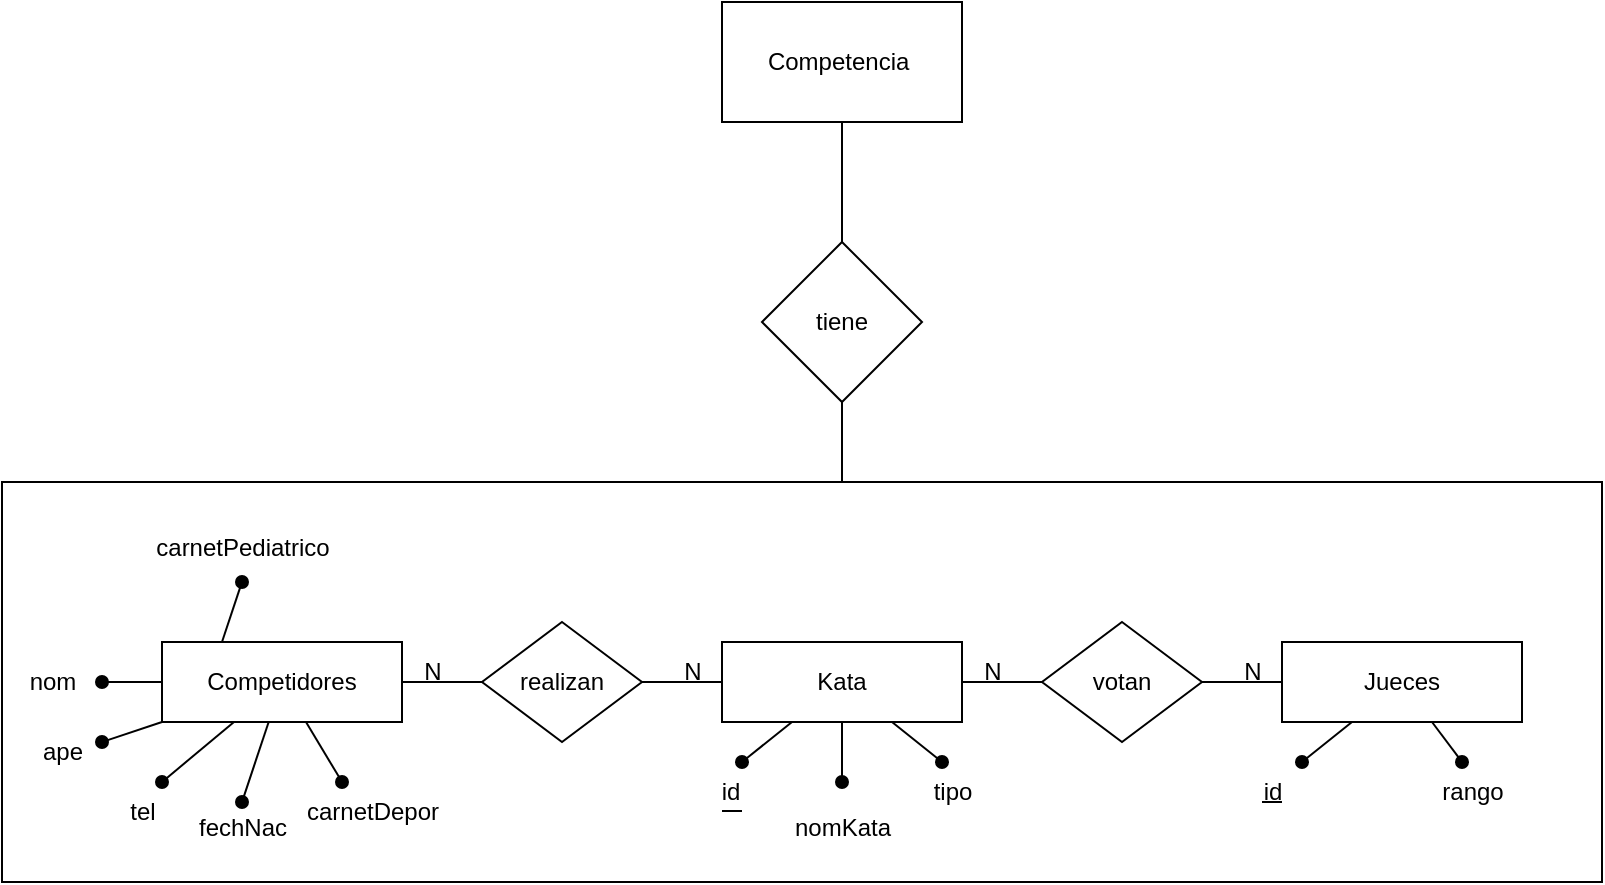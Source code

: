 <mxfile version="21.3.7" type="onedrive">
  <diagram name="Página-1" id="95OWY1yjbp0VEp1q1nK4">
    <mxGraphModel grid="1" page="1" gridSize="10" guides="1" tooltips="1" connect="1" arrows="1" fold="1" pageScale="1" pageWidth="827" pageHeight="1169" math="0" shadow="0">
      <root>
        <mxCell id="0" />
        <mxCell id="1" parent="0" />
        <mxCell id="bdPyT76YtSCOlAOHH2gq-1" value="Competencia&amp;nbsp;" style="rounded=0;whiteSpace=wrap;html=1;" vertex="1" parent="1">
          <mxGeometry x="360" width="120" height="60" as="geometry" />
        </mxCell>
        <mxCell id="bdPyT76YtSCOlAOHH2gq-2" value="tiene" style="rhombus;whiteSpace=wrap;html=1;" vertex="1" parent="1">
          <mxGeometry x="380" y="120" width="80" height="80" as="geometry" />
        </mxCell>
        <mxCell id="bdPyT76YtSCOlAOHH2gq-3" value="" style="endArrow=none;html=1;rounded=0;entryX=0.5;entryY=1;entryDx=0;entryDy=0;" edge="1" parent="1" source="bdPyT76YtSCOlAOHH2gq-2" target="bdPyT76YtSCOlAOHH2gq-1">
          <mxGeometry width="50" height="50" relative="1" as="geometry">
            <mxPoint x="380" y="310" as="sourcePoint" />
            <mxPoint x="430" y="260" as="targetPoint" />
          </mxGeometry>
        </mxCell>
        <mxCell id="bdPyT76YtSCOlAOHH2gq-4" value="Competidores" style="rounded=0;whiteSpace=wrap;html=1;" vertex="1" parent="1">
          <mxGeometry x="80" y="320" width="120" height="40" as="geometry" />
        </mxCell>
        <mxCell id="bdPyT76YtSCOlAOHH2gq-5" value="Kata" style="rounded=0;whiteSpace=wrap;html=1;" vertex="1" parent="1">
          <mxGeometry x="360" y="320" width="120" height="40" as="geometry" />
        </mxCell>
        <mxCell id="bdPyT76YtSCOlAOHH2gq-6" value="Jueces" style="rounded=0;whiteSpace=wrap;html=1;" vertex="1" parent="1">
          <mxGeometry x="640" y="320" width="120" height="40" as="geometry" />
        </mxCell>
        <mxCell id="bdPyT76YtSCOlAOHH2gq-7" value="realizan" style="rhombus;whiteSpace=wrap;html=1;" vertex="1" parent="1">
          <mxGeometry x="240" y="310" width="80" height="60" as="geometry" />
        </mxCell>
        <mxCell id="bdPyT76YtSCOlAOHH2gq-8" value="votan" style="rhombus;whiteSpace=wrap;html=1;" vertex="1" parent="1">
          <mxGeometry x="520" y="310" width="80" height="60" as="geometry" />
        </mxCell>
        <mxCell id="bdPyT76YtSCOlAOHH2gq-9" value="" style="endArrow=none;html=1;rounded=0;exitX=1;exitY=0.5;exitDx=0;exitDy=0;entryX=0;entryY=0.5;entryDx=0;entryDy=0;" edge="1" parent="1" source="bdPyT76YtSCOlAOHH2gq-4" target="bdPyT76YtSCOlAOHH2gq-7">
          <mxGeometry width="50" height="50" relative="1" as="geometry">
            <mxPoint x="380" y="390" as="sourcePoint" />
            <mxPoint x="430" y="340" as="targetPoint" />
          </mxGeometry>
        </mxCell>
        <mxCell id="bdPyT76YtSCOlAOHH2gq-10" value="" style="endArrow=none;html=1;rounded=0;exitX=1;exitY=0.5;exitDx=0;exitDy=0;entryX=0;entryY=0.5;entryDx=0;entryDy=0;" edge="1" parent="1" source="bdPyT76YtSCOlAOHH2gq-7" target="bdPyT76YtSCOlAOHH2gq-5">
          <mxGeometry width="50" height="50" relative="1" as="geometry">
            <mxPoint x="380" y="390" as="sourcePoint" />
            <mxPoint x="350" y="340" as="targetPoint" />
          </mxGeometry>
        </mxCell>
        <mxCell id="bdPyT76YtSCOlAOHH2gq-12" value="" style="endArrow=none;html=1;rounded=0;entryX=0;entryY=0.5;entryDx=0;entryDy=0;exitX=1;exitY=0.5;exitDx=0;exitDy=0;" edge="1" parent="1" source="bdPyT76YtSCOlAOHH2gq-5" target="bdPyT76YtSCOlAOHH2gq-8">
          <mxGeometry width="50" height="50" relative="1" as="geometry">
            <mxPoint x="380" y="390" as="sourcePoint" />
            <mxPoint x="430" y="340" as="targetPoint" />
          </mxGeometry>
        </mxCell>
        <mxCell id="bdPyT76YtSCOlAOHH2gq-13" value="" style="endArrow=none;html=1;rounded=0;entryX=0;entryY=0.5;entryDx=0;entryDy=0;exitX=1;exitY=0.5;exitDx=0;exitDy=0;" edge="1" parent="1" source="bdPyT76YtSCOlAOHH2gq-8" target="bdPyT76YtSCOlAOHH2gq-6">
          <mxGeometry width="50" height="50" relative="1" as="geometry">
            <mxPoint x="380" y="390" as="sourcePoint" />
            <mxPoint x="430" y="340" as="targetPoint" />
          </mxGeometry>
        </mxCell>
        <mxCell id="bdPyT76YtSCOlAOHH2gq-19" value="" style="endArrow=none;html=1;rounded=0;startArrow=oval;startFill=1;" edge="1" parent="1" target="bdPyT76YtSCOlAOHH2gq-4">
          <mxGeometry width="50" height="50" relative="1" as="geometry">
            <mxPoint x="50" y="340" as="sourcePoint" />
            <mxPoint x="50" y="340" as="targetPoint" />
          </mxGeometry>
        </mxCell>
        <mxCell id="bdPyT76YtSCOlAOHH2gq-23" value="nom" style="text;html=1;align=center;verticalAlign=middle;resizable=0;points=[];autosize=1;strokeColor=none;fillColor=none;" vertex="1" parent="1">
          <mxGeometry y="325" width="50" height="30" as="geometry" />
        </mxCell>
        <mxCell id="bdPyT76YtSCOlAOHH2gq-24" value="" style="endArrow=none;html=1;rounded=0;startArrow=oval;startFill=1;" edge="1" parent="1" target="bdPyT76YtSCOlAOHH2gq-4">
          <mxGeometry width="50" height="50" relative="1" as="geometry">
            <mxPoint x="50" y="370" as="sourcePoint" />
            <mxPoint x="90" y="390" as="targetPoint" />
          </mxGeometry>
        </mxCell>
        <mxCell id="bdPyT76YtSCOlAOHH2gq-25" value="ape" style="text;html=1;align=center;verticalAlign=middle;resizable=0;points=[];autosize=1;strokeColor=none;fillColor=none;" vertex="1" parent="1">
          <mxGeometry x="10" y="360" width="40" height="30" as="geometry" />
        </mxCell>
        <mxCell id="bdPyT76YtSCOlAOHH2gq-26" value="" style="endArrow=none;html=1;rounded=0;startArrow=oval;startFill=1;" edge="1" parent="1" target="bdPyT76YtSCOlAOHH2gq-4">
          <mxGeometry width="50" height="50" relative="1" as="geometry">
            <mxPoint x="80" y="390" as="sourcePoint" />
            <mxPoint x="410" y="340" as="targetPoint" />
          </mxGeometry>
        </mxCell>
        <mxCell id="bdPyT76YtSCOlAOHH2gq-27" value="tel" style="text;html=1;align=center;verticalAlign=middle;resizable=0;points=[];autosize=1;strokeColor=none;fillColor=none;" vertex="1" parent="1">
          <mxGeometry x="50" y="390" width="40" height="30" as="geometry" />
        </mxCell>
        <mxCell id="bdPyT76YtSCOlAOHH2gq-28" value="" style="endArrow=none;html=1;rounded=0;startArrow=oval;startFill=1;" edge="1" parent="1" target="bdPyT76YtSCOlAOHH2gq-4">
          <mxGeometry width="50" height="50" relative="1" as="geometry">
            <mxPoint x="120" y="400" as="sourcePoint" />
            <mxPoint x="410" y="340" as="targetPoint" />
          </mxGeometry>
        </mxCell>
        <mxCell id="bdPyT76YtSCOlAOHH2gq-29" value="fechNac" style="text;html=1;align=center;verticalAlign=middle;resizable=0;points=[];autosize=1;strokeColor=none;fillColor=none;" vertex="1" parent="1">
          <mxGeometry x="85" y="398" width="70" height="30" as="geometry" />
        </mxCell>
        <mxCell id="bdPyT76YtSCOlAOHH2gq-30" value="" style="endArrow=none;html=1;rounded=0;startArrow=oval;startFill=1;" edge="1" parent="1" target="bdPyT76YtSCOlAOHH2gq-4">
          <mxGeometry width="50" height="50" relative="1" as="geometry">
            <mxPoint x="170" y="390" as="sourcePoint" />
            <mxPoint x="410" y="340" as="targetPoint" />
          </mxGeometry>
        </mxCell>
        <mxCell id="bdPyT76YtSCOlAOHH2gq-31" value="carnetDepor" style="text;html=1;align=center;verticalAlign=middle;resizable=0;points=[];autosize=1;strokeColor=none;fillColor=none;" vertex="1" parent="1">
          <mxGeometry x="140" y="390" width="90" height="30" as="geometry" />
        </mxCell>
        <mxCell id="bdPyT76YtSCOlAOHH2gq-32" value="" style="endArrow=none;html=1;rounded=0;entryX=0.25;entryY=0;entryDx=0;entryDy=0;startArrow=oval;startFill=1;" edge="1" parent="1" target="bdPyT76YtSCOlAOHH2gq-4">
          <mxGeometry width="50" height="50" relative="1" as="geometry">
            <mxPoint x="120" y="290" as="sourcePoint" />
            <mxPoint x="410" y="340" as="targetPoint" />
          </mxGeometry>
        </mxCell>
        <mxCell id="bdPyT76YtSCOlAOHH2gq-33" value="carnetPediatrico" style="text;html=1;align=center;verticalAlign=middle;resizable=0;points=[];autosize=1;strokeColor=none;fillColor=none;" vertex="1" parent="1">
          <mxGeometry x="65" y="258" width="110" height="30" as="geometry" />
        </mxCell>
        <mxCell id="bdPyT76YtSCOlAOHH2gq-34" value="id" style="text;html=1;align=center;verticalAlign=middle;resizable=0;points=[];autosize=1;strokeColor=none;fillColor=none;" vertex="1" parent="1">
          <mxGeometry x="349" y="380" width="30" height="30" as="geometry" />
        </mxCell>
        <mxCell id="bdPyT76YtSCOlAOHH2gq-35" value="nomKata" style="text;html=1;align=center;verticalAlign=middle;resizable=0;points=[];autosize=1;strokeColor=none;fillColor=none;" vertex="1" parent="1">
          <mxGeometry x="385" y="398" width="70" height="30" as="geometry" />
        </mxCell>
        <mxCell id="bdPyT76YtSCOlAOHH2gq-36" value="tipo" style="text;html=1;align=center;verticalAlign=middle;resizable=0;points=[];autosize=1;strokeColor=none;fillColor=none;" vertex="1" parent="1">
          <mxGeometry x="455" y="380" width="40" height="30" as="geometry" />
        </mxCell>
        <mxCell id="bdPyT76YtSCOlAOHH2gq-37" value="" style="endArrow=none;html=1;rounded=0;startArrow=oval;startFill=1;" edge="1" parent="1" target="bdPyT76YtSCOlAOHH2gq-5">
          <mxGeometry width="50" height="50" relative="1" as="geometry">
            <mxPoint x="370" y="380" as="sourcePoint" />
            <mxPoint x="410" y="340" as="targetPoint" />
          </mxGeometry>
        </mxCell>
        <mxCell id="bdPyT76YtSCOlAOHH2gq-39" value="" style="endArrow=none;html=1;rounded=0;startArrow=oval;startFill=1;" edge="1" parent="1" target="bdPyT76YtSCOlAOHH2gq-5">
          <mxGeometry width="50" height="50" relative="1" as="geometry">
            <mxPoint x="420" y="390" as="sourcePoint" />
            <mxPoint x="410" y="340" as="targetPoint" />
          </mxGeometry>
        </mxCell>
        <mxCell id="bdPyT76YtSCOlAOHH2gq-40" value="" style="endArrow=none;html=1;rounded=0;startArrow=oval;startFill=1;" edge="1" parent="1" target="bdPyT76YtSCOlAOHH2gq-5">
          <mxGeometry width="50" height="50" relative="1" as="geometry">
            <mxPoint x="470" y="380" as="sourcePoint" />
            <mxPoint x="410" y="340" as="targetPoint" />
          </mxGeometry>
        </mxCell>
        <mxCell id="bdPyT76YtSCOlAOHH2gq-41" value="id" style="text;html=1;align=center;verticalAlign=middle;resizable=0;points=[];autosize=1;strokeColor=none;fillColor=none;" vertex="1" parent="1">
          <mxGeometry x="620" y="380" width="30" height="30" as="geometry" />
        </mxCell>
        <mxCell id="bdPyT76YtSCOlAOHH2gq-42" value="rango" style="text;html=1;align=center;verticalAlign=middle;resizable=0;points=[];autosize=1;strokeColor=none;fillColor=none;" vertex="1" parent="1">
          <mxGeometry x="710" y="380" width="50" height="30" as="geometry" />
        </mxCell>
        <mxCell id="bdPyT76YtSCOlAOHH2gq-43" value="" style="endArrow=none;html=1;rounded=0;startArrow=oval;startFill=1;" edge="1" parent="1" target="bdPyT76YtSCOlAOHH2gq-6">
          <mxGeometry width="50" height="50" relative="1" as="geometry">
            <mxPoint x="650" y="380" as="sourcePoint" />
            <mxPoint x="410" y="340" as="targetPoint" />
          </mxGeometry>
        </mxCell>
        <mxCell id="bdPyT76YtSCOlAOHH2gq-44" value="" style="endArrow=none;html=1;rounded=0;startArrow=oval;startFill=1;" edge="1" parent="1" target="bdPyT76YtSCOlAOHH2gq-6">
          <mxGeometry width="50" height="50" relative="1" as="geometry">
            <mxPoint x="730" y="380" as="sourcePoint" />
            <mxPoint x="410" y="340" as="targetPoint" />
          </mxGeometry>
        </mxCell>
        <mxCell id="bdPyT76YtSCOlAOHH2gq-45" value="" style="endArrow=none;html=1;rounded=0;" edge="1" parent="1">
          <mxGeometry width="50" height="50" relative="1" as="geometry">
            <mxPoint x="630" y="400" as="sourcePoint" />
            <mxPoint x="640" y="400" as="targetPoint" />
          </mxGeometry>
        </mxCell>
        <mxCell id="bdPyT76YtSCOlAOHH2gq-46" value="" style="endArrow=none;html=1;rounded=0;" edge="1" parent="1">
          <mxGeometry width="50" height="50" relative="1" as="geometry">
            <mxPoint x="360" y="404.5" as="sourcePoint" />
            <mxPoint x="370" y="404.5" as="targetPoint" />
          </mxGeometry>
        </mxCell>
        <mxCell id="bdPyT76YtSCOlAOHH2gq-51" value="" style="rounded=0;whiteSpace=wrap;html=1;fillColor=none;" vertex="1" parent="1">
          <mxGeometry y="240" width="800" height="200" as="geometry" />
        </mxCell>
        <mxCell id="bdPyT76YtSCOlAOHH2gq-52" value="" style="endArrow=none;html=1;rounded=0;entryX=0.5;entryY=1;entryDx=0;entryDy=0;" edge="1" parent="1" target="bdPyT76YtSCOlAOHH2gq-2">
          <mxGeometry width="50" height="50" relative="1" as="geometry">
            <mxPoint x="420" y="240" as="sourcePoint" />
            <mxPoint x="410" y="360" as="targetPoint" />
          </mxGeometry>
        </mxCell>
        <mxCell id="bdPyT76YtSCOlAOHH2gq-53" value="N" style="text;html=1;align=center;verticalAlign=middle;resizable=0;points=[];autosize=1;strokeColor=none;fillColor=none;" vertex="1" parent="1">
          <mxGeometry x="330" y="320" width="30" height="30" as="geometry" />
        </mxCell>
        <mxCell id="bdPyT76YtSCOlAOHH2gq-54" value="N" style="text;html=1;align=center;verticalAlign=middle;resizable=0;points=[];autosize=1;strokeColor=none;fillColor=none;" vertex="1" parent="1">
          <mxGeometry x="200" y="320" width="30" height="30" as="geometry" />
        </mxCell>
        <mxCell id="bdPyT76YtSCOlAOHH2gq-57" value="N" style="text;html=1;align=center;verticalAlign=middle;resizable=0;points=[];autosize=1;strokeColor=none;fillColor=none;" vertex="1" parent="1">
          <mxGeometry x="480" y="320" width="30" height="30" as="geometry" />
        </mxCell>
        <mxCell id="bdPyT76YtSCOlAOHH2gq-58" value="N" style="text;html=1;align=center;verticalAlign=middle;resizable=0;points=[];autosize=1;strokeColor=none;fillColor=none;" vertex="1" parent="1">
          <mxGeometry x="610" y="320" width="30" height="30" as="geometry" />
        </mxCell>
      </root>
    </mxGraphModel>
  </diagram>
</mxfile>

